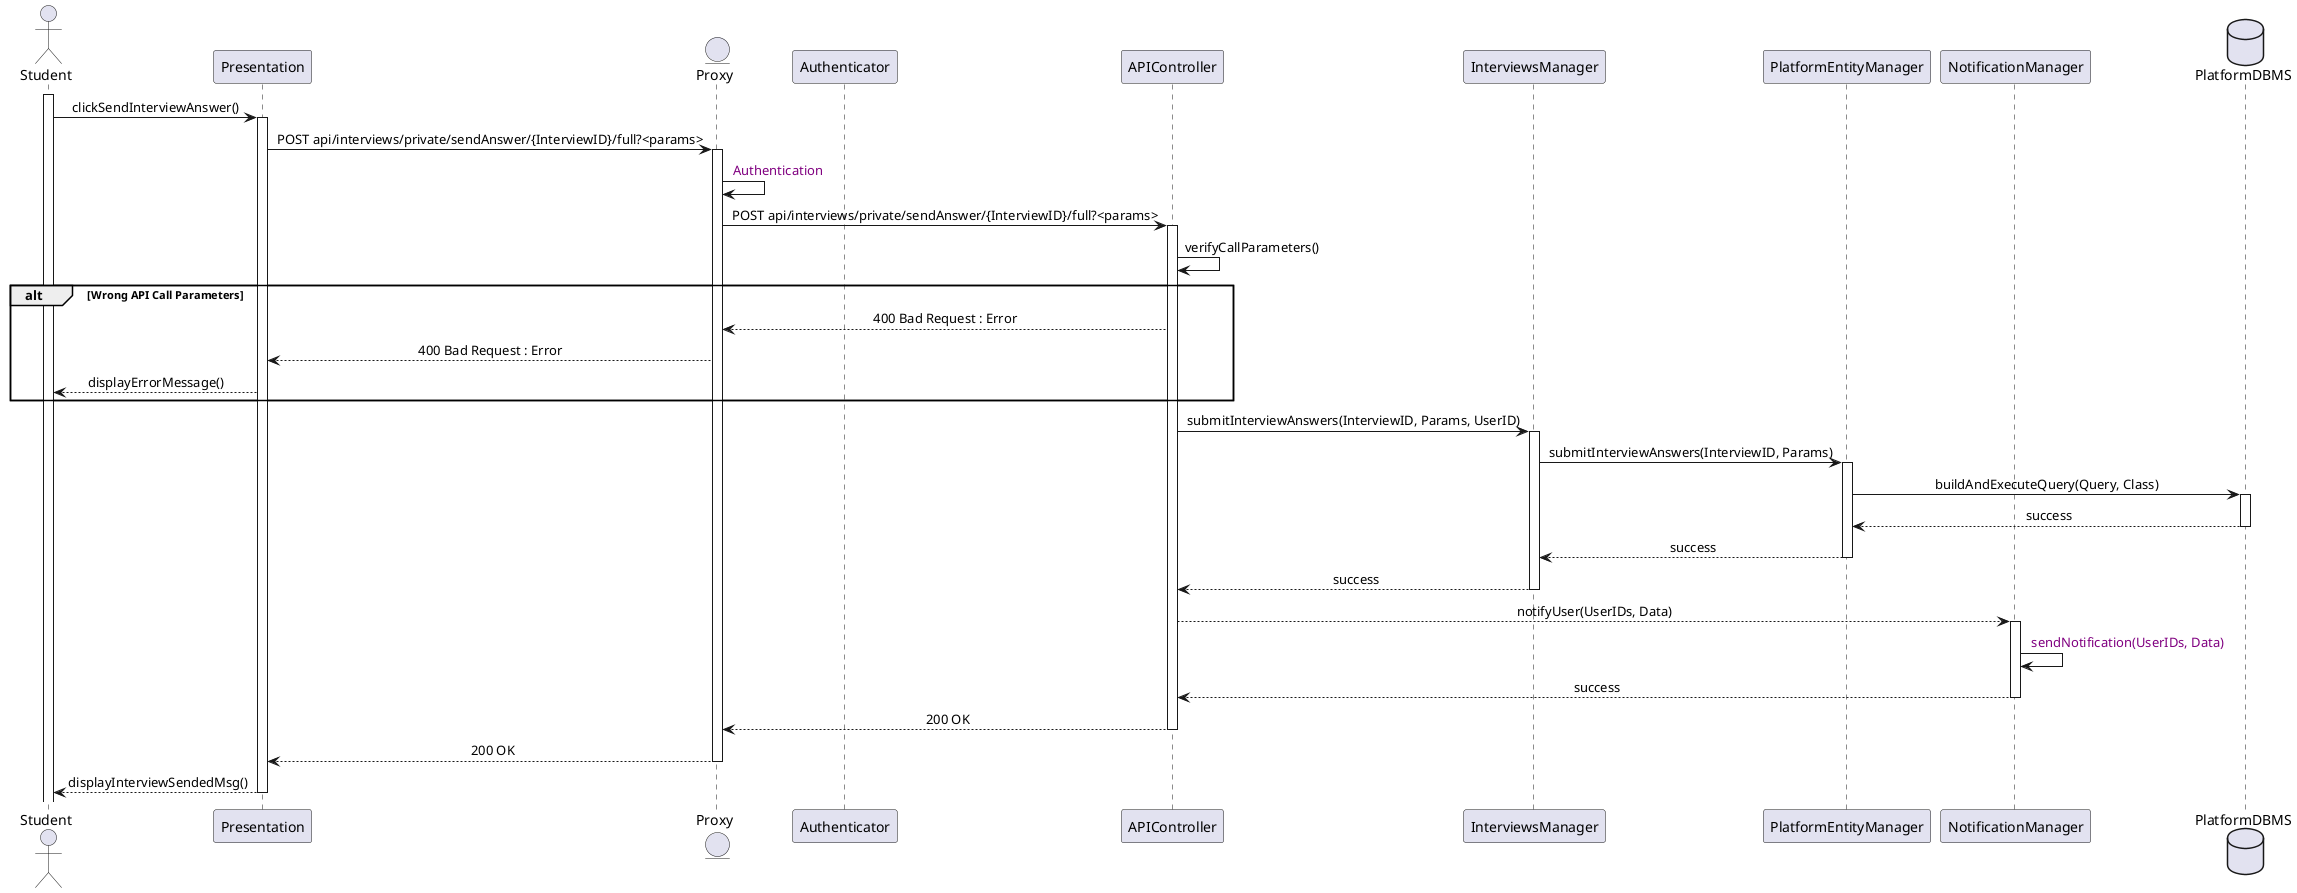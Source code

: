 @startuml StudentSubmitInterview
skinparam sequenceMessageAlign center
actor       Student
participant Presentation
entity      Proxy
participant Authenticator
participant APIController
participant InterviewsManager
participant PlatformEntityManager
participant NotificationManager 
database    PlatformDBMS

activate Student
Student -> Presentation : clickSendInterviewAnswer()
activate Presentation
'params = { "question": [ { "questionID": 1, "answer": "answer1" }, { "questionID": 2, "answer": "answer2" } ] ... " "timeStamp": "2021-05-01T12:00:00Z" }
Presentation -> Proxy : POST api/interviews/private/sendAnswer/{InterviewID}/full?<params>
activate Proxy
Proxy -> Proxy : <color:purple> Authentication
Proxy -> APIController : POST api/interviews/private/sendAnswer/{InterviewID}/full?<params>
activate APIController
APIController -> APIController : verifyCallParameters()
alt Wrong API Call Parameters
    APIController --> Proxy : 400 Bad Request : Error
    Proxy --> Presentation : 400 Bad Request : Error
    Presentation --> Student : displayErrorMessage()
end 
APIController -> InterviewsManager : submitInterviewAnswers(InterviewID, Params, UserID)
activate InterviewsManager
InterviewsManager -> PlatformEntityManager : submitInterviewAnswers(InterviewID, Params)
activate PlatformEntityManager
PlatformEntityManager -> PlatformDBMS : buildAndExecuteQuery(Query, Class)
activate PlatformDBMS
PlatformDBMS --> PlatformEntityManager : success
deactivate PlatformDBMS
PlatformEntityManager --> InterviewsManager : success
deactivate PlatformEntityManager
InterviewsManager --> APIController : success
deactivate InterviewsManager
APIController --> NotificationManager : notifyUser(UserIDs, Data)
activate NotificationManager
NotificationManager -> NotificationManager : <color:purple> sendNotification(UserIDs, Data)
NotificationManager --> APIController : success
deactivate NotificationManager
APIController --> Proxy : 200 OK
deactivate APIController
Proxy --> Presentation : 200 OK
deactivate Proxy
Presentation --> Student : displayInterviewSendedMsg()
deactivate Presentation






